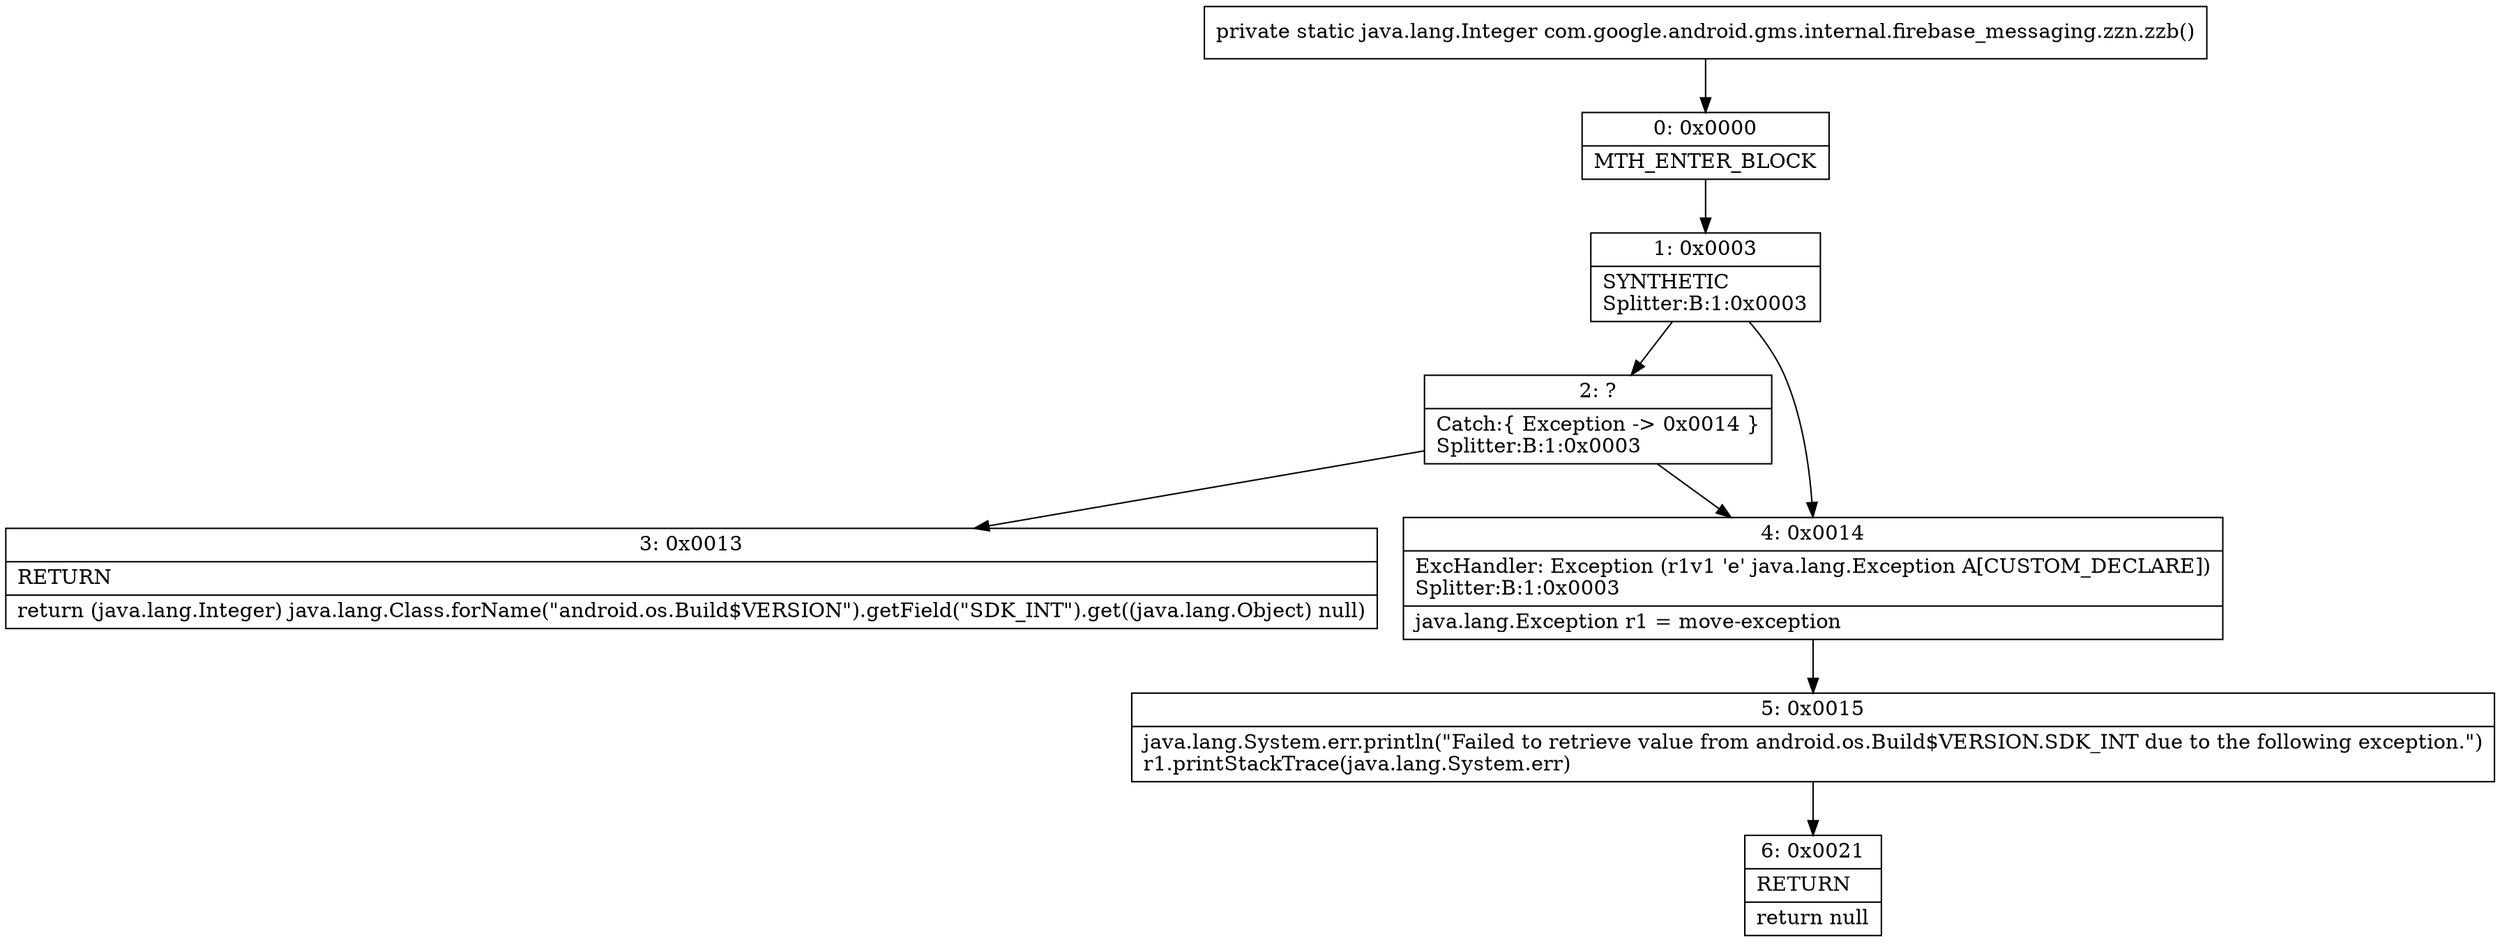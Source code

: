 digraph "CFG forcom.google.android.gms.internal.firebase_messaging.zzn.zzb()Ljava\/lang\/Integer;" {
Node_0 [shape=record,label="{0\:\ 0x0000|MTH_ENTER_BLOCK\l}"];
Node_1 [shape=record,label="{1\:\ 0x0003|SYNTHETIC\lSplitter:B:1:0x0003\l}"];
Node_2 [shape=record,label="{2\:\ ?|Catch:\{ Exception \-\> 0x0014 \}\lSplitter:B:1:0x0003\l}"];
Node_3 [shape=record,label="{3\:\ 0x0013|RETURN\l|return (java.lang.Integer) java.lang.Class.forName(\"android.os.Build$VERSION\").getField(\"SDK_INT\").get((java.lang.Object) null)\l}"];
Node_4 [shape=record,label="{4\:\ 0x0014|ExcHandler: Exception (r1v1 'e' java.lang.Exception A[CUSTOM_DECLARE])\lSplitter:B:1:0x0003\l|java.lang.Exception r1 = move\-exception\l}"];
Node_5 [shape=record,label="{5\:\ 0x0015|java.lang.System.err.println(\"Failed to retrieve value from android.os.Build$VERSION.SDK_INT due to the following exception.\")\lr1.printStackTrace(java.lang.System.err)\l}"];
Node_6 [shape=record,label="{6\:\ 0x0021|RETURN\l|return null\l}"];
MethodNode[shape=record,label="{private static java.lang.Integer com.google.android.gms.internal.firebase_messaging.zzn.zzb() }"];
MethodNode -> Node_0;
Node_0 -> Node_1;
Node_1 -> Node_2;
Node_1 -> Node_4;
Node_2 -> Node_3;
Node_2 -> Node_4;
Node_4 -> Node_5;
Node_5 -> Node_6;
}

